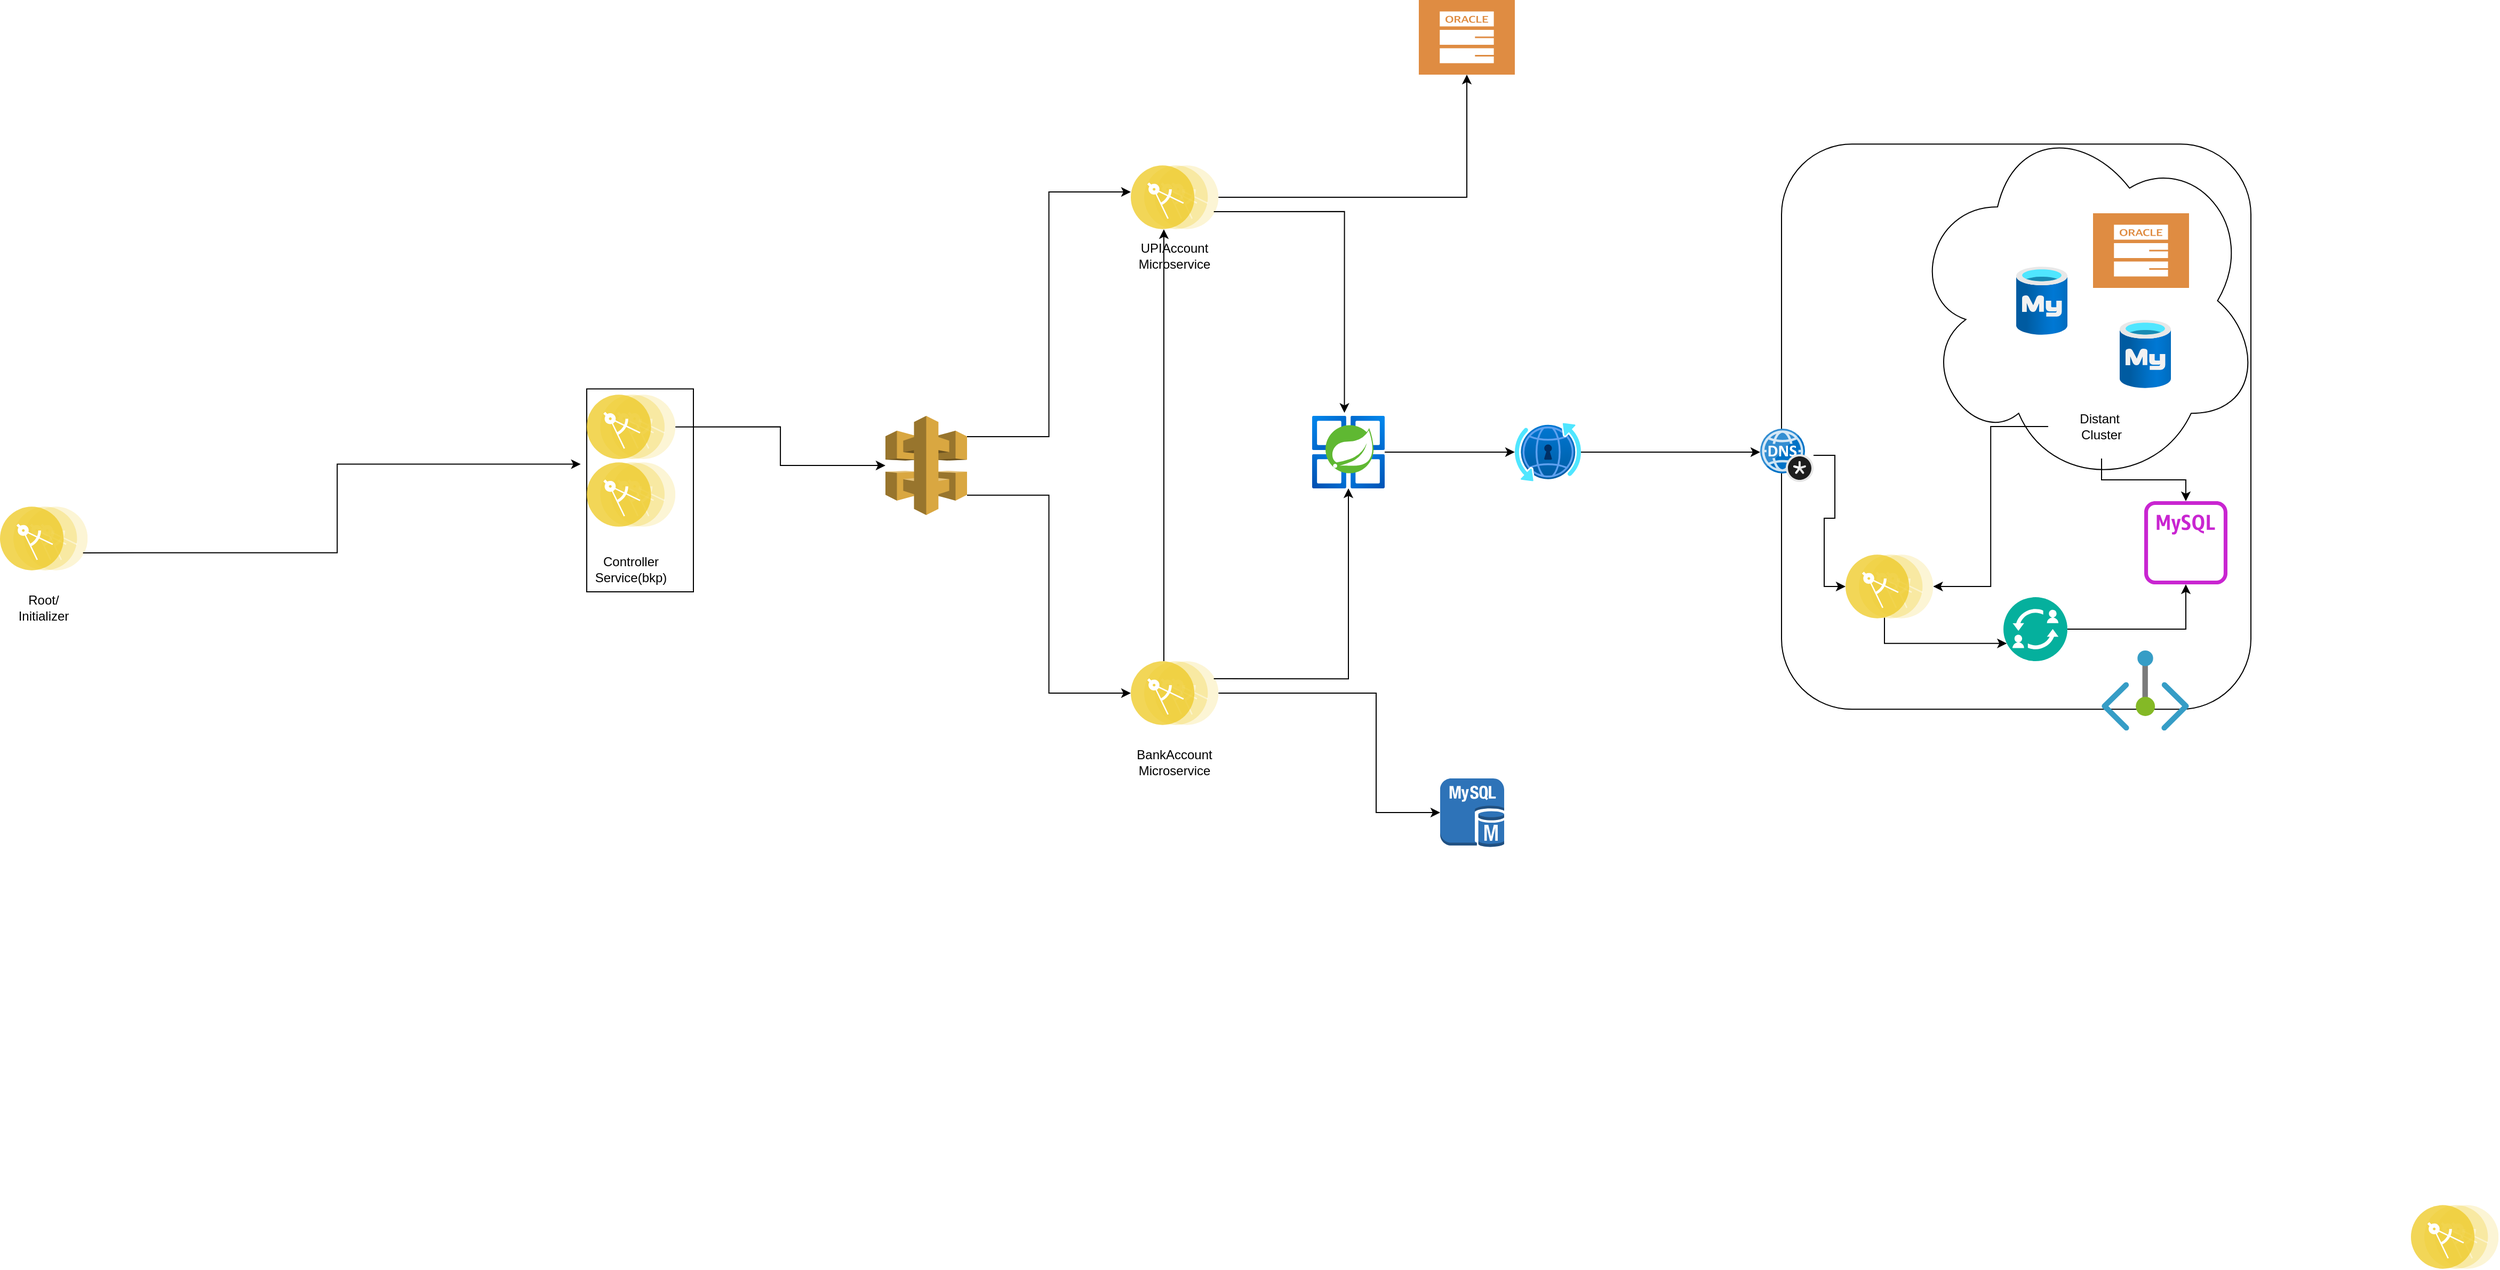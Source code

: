<mxfile version="22.0.2" type="device">
  <diagram name="Page-1" id="8RWkLqyZKl_GUs2LjY9h">
    <mxGraphModel dx="2440" dy="836" grid="1" gridSize="10" guides="1" tooltips="1" connect="1" arrows="1" fold="1" page="1" pageScale="1" pageWidth="827" pageHeight="1169" math="0" shadow="0">
      <root>
        <mxCell id="0" />
        <mxCell id="1" parent="0" />
        <mxCell id="c8ZAYchGEjXrifuaUR9K-16" value="" style="rounded=1;whiteSpace=wrap;html=1;movable=0;resizable=0;rotatable=0;deletable=0;editable=0;locked=1;connectable=0;" parent="1" vertex="1">
          <mxGeometry x="1130" y="185.17" width="440" height="530" as="geometry" />
        </mxCell>
        <mxCell id="c8ZAYchGEjXrifuaUR9K-5" style="edgeStyle=orthogonalEdgeStyle;rounded=0;orthogonalLoop=1;jettySize=auto;html=1;exitX=1;exitY=0.5;exitDx=0;exitDy=0;movable=0;resizable=0;rotatable=0;deletable=0;editable=0;locked=1;connectable=0;" parent="1" source="1-X1V24veuv_iXKHL1sz-1" target="1-X1V24veuv_iXKHL1sz-2" edge="1">
          <mxGeometry relative="1" as="geometry">
            <mxPoint x="740" y="230" as="targetPoint" />
          </mxGeometry>
        </mxCell>
        <mxCell id="1-X1V24veuv_iXKHL1sz-2" value="" style="sketch=0;pointerEvents=1;shadow=0;dashed=0;html=1;strokeColor=none;fillColor=#DF8C42;labelPosition=center;verticalLabelPosition=bottom;verticalAlign=top;align=center;outlineConnect=0;shape=mxgraph.veeam2.oracle_db;movable=0;resizable=0;rotatable=0;deletable=0;editable=0;locked=1;connectable=0;" parent="1" vertex="1">
          <mxGeometry x="790" y="50" width="90" height="70" as="geometry" />
        </mxCell>
        <mxCell id="1-X1V24veuv_iXKHL1sz-7" value="" style="group;movable=0;resizable=0;rotatable=0;deletable=0;editable=0;locked=1;connectable=0;" parent="1" vertex="1" connectable="0">
          <mxGeometry x="520" y="205" width="82.2" height="100" as="geometry" />
        </mxCell>
        <object label="" placeholders="1" UpiMicroService="UPI and Account mana" id="1-X1V24veuv_iXKHL1sz-1">
          <mxCell style="image;aspect=fixed;perimeter=ellipsePerimeter;html=1;align=center;shadow=0;dashed=0;fontColor=#4277BB;labelBackgroundColor=default;fontSize=12;spacingTop=3;image=img/lib/ibm/applications/microservice.svg;imageBackground=none;movable=0;resizable=0;rotatable=0;deletable=0;editable=0;locked=1;connectable=0;" parent="1-X1V24veuv_iXKHL1sz-7" vertex="1">
            <mxGeometry width="82.2" height="60" as="geometry" />
          </mxCell>
        </object>
        <mxCell id="1-X1V24veuv_iXKHL1sz-6" value="UPIAccount&lt;br&gt;Microservice" style="text;html=1;strokeColor=none;fillColor=none;align=center;verticalAlign=middle;whiteSpace=wrap;rounded=0;movable=0;resizable=0;rotatable=0;deletable=0;editable=0;locked=1;connectable=0;" parent="1-X1V24veuv_iXKHL1sz-7" vertex="1">
          <mxGeometry x="11.1" y="70" width="60" height="30" as="geometry" />
        </mxCell>
        <object label="" Port="8082&#xa;8082" id="1-X1V24veuv_iXKHL1sz-17">
          <mxCell style="group;movable=0;resizable=0;rotatable=0;deletable=0;editable=0;locked=1;connectable=0;" parent="1" vertex="1" connectable="0">
            <mxGeometry x="520" y="670" width="82.2" height="110" as="geometry" />
          </mxCell>
        </object>
        <mxCell id="1-X1V24veuv_iXKHL1sz-4" value="" style="image;aspect=fixed;perimeter=ellipsePerimeter;html=1;align=center;shadow=0;dashed=0;fontColor=#4277BB;labelBackgroundColor=default;fontSize=12;spacingTop=3;image=img/lib/ibm/applications/microservice.svg;movable=0;resizable=0;rotatable=0;deletable=0;editable=0;locked=1;connectable=0;" parent="1-X1V24veuv_iXKHL1sz-17" vertex="1">
          <mxGeometry width="82.2" height="60.0" as="geometry" />
        </mxCell>
        <mxCell id="1-X1V24veuv_iXKHL1sz-16" value="BankAccount&lt;br&gt;Microservice" style="text;html=1;strokeColor=none;fillColor=none;align=center;verticalAlign=middle;whiteSpace=wrap;rounded=0;movable=0;resizable=0;rotatable=0;deletable=0;editable=0;locked=1;connectable=0;" parent="1-X1V24veuv_iXKHL1sz-17" vertex="1">
          <mxGeometry x="11.1" y="80" width="60.0" height="30" as="geometry" />
        </mxCell>
        <mxCell id="1-X1V24veuv_iXKHL1sz-19" value="" style="outlineConnect=0;dashed=0;verticalLabelPosition=bottom;verticalAlign=top;align=center;html=1;shape=mxgraph.aws3.mysql_db_instance;fillColor=#2E73B8;gradientColor=none;movable=0;resizable=0;rotatable=0;deletable=0;editable=0;locked=1;connectable=0;" parent="1" vertex="1">
          <mxGeometry x="810" y="780" width="60" height="64.5" as="geometry" />
        </mxCell>
        <mxCell id="1-X1V24veuv_iXKHL1sz-24" style="edgeStyle=orthogonalEdgeStyle;rounded=0;orthogonalLoop=1;jettySize=auto;html=1;exitX=1;exitY=0.5;exitDx=0;exitDy=0;movable=0;resizable=0;rotatable=0;deletable=0;editable=0;locked=1;connectable=0;" parent="1" source="1-X1V24veuv_iXKHL1sz-4" target="1-X1V24veuv_iXKHL1sz-19" edge="1">
          <mxGeometry relative="1" as="geometry">
            <Array as="points">
              <mxPoint x="750" y="700" />
              <mxPoint x="750" y="812" />
            </Array>
          </mxGeometry>
        </mxCell>
        <mxCell id="izn5pz2SDdwjP5dMOEnq-3" value="" style="group;movable=0;resizable=0;rotatable=0;deletable=0;editable=0;locked=1;connectable=0;" parent="1" vertex="1" connectable="0">
          <mxGeometry x="-540" y="525" width="82.2" height="120" as="geometry" />
        </mxCell>
        <mxCell id="izn5pz2SDdwjP5dMOEnq-1" value="" style="image;aspect=fixed;perimeter=ellipsePerimeter;html=1;align=center;shadow=0;dashed=0;fontColor=#4277BB;labelBackgroundColor=default;fontSize=12;spacingTop=3;image=img/lib/ibm/applications/microservice.svg;movable=0;resizable=0;rotatable=0;deletable=0;editable=0;locked=1;connectable=0;" parent="izn5pz2SDdwjP5dMOEnq-3" vertex="1">
          <mxGeometry width="82.2" height="60" as="geometry" />
        </mxCell>
        <mxCell id="izn5pz2SDdwjP5dMOEnq-2" value="Root/&lt;br&gt;Initializer" style="text;html=1;strokeColor=none;fillColor=none;align=center;verticalAlign=middle;whiteSpace=wrap;rounded=0;movable=0;resizable=0;rotatable=0;deletable=0;editable=0;locked=1;connectable=0;" parent="izn5pz2SDdwjP5dMOEnq-3" vertex="1">
          <mxGeometry x="11.1" y="80" width="60" height="30" as="geometry" />
        </mxCell>
        <mxCell id="izn5pz2SDdwjP5dMOEnq-12" value="" style="group;movable=0;resizable=0;rotatable=0;deletable=0;editable=0;locked=1;connectable=0;" parent="1" vertex="1" connectable="0">
          <mxGeometry x="10" y="420" width="100" height="185" as="geometry" />
        </mxCell>
        <mxCell id="izn5pz2SDdwjP5dMOEnq-9" value="" style="rounded=0;whiteSpace=wrap;html=1;container=0;movable=0;resizable=0;rotatable=0;deletable=0;editable=0;locked=1;connectable=0;" parent="izn5pz2SDdwjP5dMOEnq-12" vertex="1">
          <mxGeometry y="-5.286" width="100.0" height="190.286" as="geometry" />
        </mxCell>
        <mxCell id="izn5pz2SDdwjP5dMOEnq-4" value="" style="image;aspect=fixed;perimeter=ellipsePerimeter;html=1;align=center;shadow=0;dashed=0;fontColor=#4277BB;labelBackgroundColor=default;fontSize=12;spacingTop=3;image=img/lib/ibm/applications/microservice.svg;movable=0;resizable=0;rotatable=0;deletable=0;editable=0;locked=1;connectable=0;container=0;" parent="izn5pz2SDdwjP5dMOEnq-12" vertex="1">
          <mxGeometry y="63.429" width="83.114" height="60.667" as="geometry" />
        </mxCell>
        <mxCell id="izn5pz2SDdwjP5dMOEnq-5" value="" style="image;aspect=fixed;perimeter=ellipsePerimeter;html=1;align=center;shadow=0;dashed=0;fontColor=#4277BB;labelBackgroundColor=default;fontSize=12;spacingTop=3;image=img/lib/ibm/applications/microservice.svg;movable=0;resizable=0;rotatable=0;deletable=0;editable=0;locked=1;connectable=0;container=0;" parent="izn5pz2SDdwjP5dMOEnq-12" vertex="1">
          <mxGeometry width="83.114" height="60.667" as="geometry" />
        </mxCell>
        <mxCell id="izn5pz2SDdwjP5dMOEnq-6" value="Controller&lt;br&gt;Service(bkp)" style="text;html=1;strokeColor=none;fillColor=none;align=center;verticalAlign=middle;whiteSpace=wrap;rounded=0;movable=0;resizable=0;rotatable=0;deletable=0;editable=0;locked=1;connectable=0;container=0;" parent="izn5pz2SDdwjP5dMOEnq-12" vertex="1">
          <mxGeometry x="11.223" y="148" width="60.667" height="31.714" as="geometry" />
        </mxCell>
        <mxCell id="c8ZAYchGEjXrifuaUR9K-1" style="edgeStyle=elbowEdgeStyle;rounded=0;orthogonalLoop=1;jettySize=auto;html=1;entryX=0.377;entryY=1;entryDx=0;entryDy=0;entryPerimeter=0;movable=0;resizable=0;rotatable=0;deletable=0;editable=0;locked=1;connectable=0;elbow=vertical;" parent="1" target="1-X1V24veuv_iXKHL1sz-1" edge="1">
          <mxGeometry relative="1" as="geometry">
            <mxPoint x="551" y="670" as="sourcePoint" />
          </mxGeometry>
        </mxCell>
        <mxCell id="c8ZAYchGEjXrifuaUR9K-17" style="edgeStyle=orthogonalEdgeStyle;rounded=0;orthogonalLoop=1;jettySize=auto;html=1;movable=0;resizable=0;rotatable=0;deletable=0;editable=0;locked=1;connectable=0;" parent="1" source="c8ZAYchGEjXrifuaUR9K-6" target="c8ZAYchGEjXrifuaUR9K-10" edge="1">
          <mxGeometry relative="1" as="geometry" />
        </mxCell>
        <mxCell id="c8ZAYchGEjXrifuaUR9K-6" value="" style="image;aspect=fixed;html=1;points=[];align=center;fontSize=12;image=img/lib/azure2/compute/Azure_Spring_Cloud.svg;movable=0;resizable=0;rotatable=0;deletable=0;editable=0;locked=1;connectable=0;" parent="1" vertex="1">
          <mxGeometry x="690" y="440" width="68" height="68" as="geometry" />
        </mxCell>
        <mxCell id="uEstEq5NjLI4VqeBIMS0-9" style="edgeStyle=orthogonalEdgeStyle;rounded=0;orthogonalLoop=1;jettySize=auto;html=1;entryX=0;entryY=0.5;entryDx=0;entryDy=0;movable=0;resizable=0;rotatable=0;deletable=0;editable=0;locked=1;connectable=0;" parent="1" source="c8ZAYchGEjXrifuaUR9K-9" target="uEstEq5NjLI4VqeBIMS0-8" edge="1">
          <mxGeometry relative="1" as="geometry" />
        </mxCell>
        <mxCell id="c8ZAYchGEjXrifuaUR9K-9" value="" style="image;sketch=0;aspect=fixed;html=1;points=[];align=center;fontSize=12;image=img/lib/mscae/DNS_Private_Zones.svg;movable=0;resizable=0;rotatable=0;deletable=0;editable=0;locked=1;connectable=0;" parent="1" vertex="1">
          <mxGeometry x="1110" y="452" width="50" height="50" as="geometry" />
        </mxCell>
        <mxCell id="c8ZAYchGEjXrifuaUR9K-10" value="" style="image;aspect=fixed;html=1;points=[];align=center;fontSize=12;image=img/lib/azure2/networking/DNS_Private_Resolver.svg;movable=0;resizable=0;rotatable=0;deletable=0;editable=0;locked=1;connectable=0;" parent="1" vertex="1">
          <mxGeometry x="880" y="446.64" width="62" height="54.71" as="geometry" />
        </mxCell>
        <mxCell id="c8ZAYchGEjXrifuaUR9K-11" value="" style="image;aspect=fixed;html=1;points=[];align=center;fontSize=12;image=img/lib/azure2/networking/Private_Endpoint.svg;movable=0;resizable=0;rotatable=0;deletable=0;editable=0;locked=1;connectable=0;" parent="1" vertex="1">
          <mxGeometry x="1430" y="660" width="82" height="75.17" as="geometry" />
        </mxCell>
        <mxCell id="c8ZAYchGEjXrifuaUR9K-18" style="edgeStyle=orthogonalEdgeStyle;rounded=0;orthogonalLoop=1;jettySize=auto;html=1;exitX=1;exitY=0.75;exitDx=0;exitDy=0;entryX=0.445;entryY=-0.042;entryDx=0;entryDy=0;entryPerimeter=0;movable=0;resizable=0;rotatable=0;deletable=0;editable=0;locked=1;connectable=0;" parent="1" source="1-X1V24veuv_iXKHL1sz-1" target="c8ZAYchGEjXrifuaUR9K-6" edge="1">
          <mxGeometry relative="1" as="geometry">
            <mxPoint x="680" y="480" as="targetPoint" />
          </mxGeometry>
        </mxCell>
        <mxCell id="c8ZAYchGEjXrifuaUR9K-19" style="edgeStyle=orthogonalEdgeStyle;rounded=0;orthogonalLoop=1;jettySize=auto;html=1;exitX=1;exitY=0.25;exitDx=0;exitDy=0;movable=0;resizable=0;rotatable=0;deletable=0;editable=0;locked=1;connectable=0;" parent="1" source="1-X1V24veuv_iXKHL1sz-4" target="c8ZAYchGEjXrifuaUR9K-6" edge="1">
          <mxGeometry relative="1" as="geometry" />
        </mxCell>
        <mxCell id="c8ZAYchGEjXrifuaUR9K-23" style="edgeStyle=orthogonalEdgeStyle;rounded=0;orthogonalLoop=1;jettySize=auto;html=1;entryX=0;entryY=0.44;entryDx=0;entryDy=0;entryPerimeter=0;movable=0;resizable=0;rotatable=0;deletable=0;editable=0;locked=1;connectable=0;" parent="1" source="c8ZAYchGEjXrifuaUR9K-10" target="c8ZAYchGEjXrifuaUR9K-9" edge="1">
          <mxGeometry relative="1" as="geometry" />
        </mxCell>
        <mxCell id="uEstEq5NjLI4VqeBIMS0-5" value="" style="ellipse;shape=cloud;whiteSpace=wrap;html=1;movable=0;resizable=0;rotatable=0;deletable=0;editable=0;locked=1;connectable=0;" parent="1" vertex="1">
          <mxGeometry x="1250" y="156" width="330" height="352" as="geometry" />
        </mxCell>
        <mxCell id="uEstEq5NjLI4VqeBIMS0-1" value="" style="image;aspect=fixed;html=1;points=[];align=center;fontSize=12;image=img/lib/azure2/databases/Azure_Database_MySQL_Server.svg;movable=0;resizable=0;rotatable=0;deletable=0;editable=0;locked=1;connectable=0;" parent="1" vertex="1">
          <mxGeometry x="1447" y="350" width="48" height="64" as="geometry" />
        </mxCell>
        <mxCell id="uEstEq5NjLI4VqeBIMS0-3" value="" style="image;aspect=fixed;html=1;points=[];align=center;fontSize=12;image=img/lib/azure2/databases/Azure_Database_MySQL_Server.svg;movable=0;resizable=0;rotatable=0;deletable=0;editable=0;locked=1;connectable=0;" parent="1" vertex="1">
          <mxGeometry x="1350" y="300" width="48" height="64" as="geometry" />
        </mxCell>
        <mxCell id="uEstEq5NjLI4VqeBIMS0-4" value="" style="sketch=0;pointerEvents=1;shadow=0;dashed=0;html=1;strokeColor=none;fillColor=#DF8C42;labelPosition=center;verticalLabelPosition=bottom;verticalAlign=top;align=center;outlineConnect=0;shape=mxgraph.veeam2.oracle_db;movable=0;resizable=0;rotatable=0;deletable=0;editable=0;locked=1;connectable=0;" parent="1" vertex="1">
          <mxGeometry x="1422" y="250" width="90" height="70" as="geometry" />
        </mxCell>
        <mxCell id="uEstEq5NjLI4VqeBIMS0-11" style="edgeStyle=orthogonalEdgeStyle;rounded=0;orthogonalLoop=1;jettySize=auto;html=1;entryX=1;entryY=0.5;entryDx=0;entryDy=0;movable=0;resizable=0;rotatable=0;deletable=0;editable=0;locked=1;connectable=0;" parent="1" source="uEstEq5NjLI4VqeBIMS0-7" target="uEstEq5NjLI4VqeBIMS0-8" edge="1">
          <mxGeometry relative="1" as="geometry" />
        </mxCell>
        <mxCell id="uEstEq5NjLI4VqeBIMS0-17" style="edgeStyle=orthogonalEdgeStyle;rounded=0;orthogonalLoop=1;jettySize=auto;html=1;exitX=0.5;exitY=1;exitDx=0;exitDy=0;movable=0;resizable=0;rotatable=0;deletable=0;editable=0;locked=1;connectable=0;" parent="1" source="uEstEq5NjLI4VqeBIMS0-7" target="uEstEq5NjLI4VqeBIMS0-15" edge="1">
          <mxGeometry relative="1" as="geometry" />
        </mxCell>
        <mxCell id="uEstEq5NjLI4VqeBIMS0-7" value="Distant&amp;nbsp;&lt;br&gt;Cluster" style="text;html=1;strokeColor=none;fillColor=none;align=center;verticalAlign=middle;whiteSpace=wrap;rounded=0;movable=0;resizable=0;rotatable=0;deletable=0;editable=0;locked=1;connectable=0;" parent="1" vertex="1">
          <mxGeometry x="1380" y="420" width="100" height="60" as="geometry" />
        </mxCell>
        <mxCell id="uEstEq5NjLI4VqeBIMS0-19" style="edgeStyle=orthogonalEdgeStyle;rounded=0;orthogonalLoop=1;jettySize=auto;html=1;entryX=0;entryY=0.75;entryDx=0;entryDy=0;exitX=0.444;exitY=0.987;exitDx=0;exitDy=0;exitPerimeter=0;movable=0;resizable=0;rotatable=0;deletable=0;editable=0;locked=1;connectable=0;" parent="1" source="uEstEq5NjLI4VqeBIMS0-8" target="uEstEq5NjLI4VqeBIMS0-13" edge="1">
          <mxGeometry relative="1" as="geometry" />
        </mxCell>
        <mxCell id="uEstEq5NjLI4VqeBIMS0-8" value="" style="image;aspect=fixed;perimeter=ellipsePerimeter;html=1;align=center;shadow=0;dashed=0;fontColor=#4277BB;labelBackgroundColor=default;fontSize=12;spacingTop=3;image=img/lib/ibm/applications/microservice.svg;movable=0;resizable=0;rotatable=0;deletable=0;editable=0;locked=1;connectable=0;" parent="1" vertex="1">
          <mxGeometry x="1190" y="570" width="82.2" height="60" as="geometry" />
        </mxCell>
        <mxCell id="uEstEq5NjLI4VqeBIMS0-16" style="edgeStyle=orthogonalEdgeStyle;rounded=0;orthogonalLoop=1;jettySize=auto;html=1;exitX=1;exitY=0.5;exitDx=0;exitDy=0;movable=0;resizable=0;rotatable=0;deletable=0;editable=0;locked=1;connectable=0;" parent="1" source="uEstEq5NjLI4VqeBIMS0-13" target="uEstEq5NjLI4VqeBIMS0-15" edge="1">
          <mxGeometry relative="1" as="geometry" />
        </mxCell>
        <mxCell id="uEstEq5NjLI4VqeBIMS0-13" value="" style="image;aspect=fixed;perimeter=ellipsePerimeter;html=1;align=center;shadow=0;dashed=0;fontColor=#4277BB;labelBackgroundColor=default;fontSize=12;spacingTop=3;image=img/lib/ibm/blockchain/transaction_manager.svg;movable=0;resizable=0;rotatable=0;deletable=0;editable=0;locked=1;connectable=0;" parent="1" vertex="1">
          <mxGeometry x="1338" y="610" width="60" height="60" as="geometry" />
        </mxCell>
        <mxCell id="uEstEq5NjLI4VqeBIMS0-15" value="" style="sketch=0;outlineConnect=0;fontColor=#232F3E;gradientColor=none;fillColor=#C925D1;strokeColor=none;dashed=0;verticalLabelPosition=bottom;verticalAlign=top;align=center;html=1;fontSize=12;fontStyle=0;aspect=fixed;pointerEvents=1;shape=mxgraph.aws4.rds_mysql_instance_alt;movable=0;resizable=0;rotatable=0;deletable=0;editable=0;locked=1;connectable=0;" parent="1" vertex="1">
          <mxGeometry x="1470" y="520" width="78" height="78" as="geometry" />
        </mxCell>
        <mxCell id="qTpmtZvO6gEZ0XV86pZq-4" value="" style="image;aspect=fixed;perimeter=ellipsePerimeter;html=1;align=center;shadow=0;dashed=0;fontColor=#4277BB;labelBackgroundColor=default;fontSize=12;spacingTop=3;image=img/lib/ibm/applications/microservice.svg;" parent="1" vertex="1">
          <mxGeometry x="1720" y="1180" width="82.2" height="60" as="geometry" />
        </mxCell>
        <mxCell id="qTpmtZvO6gEZ0XV86pZq-11" style="edgeStyle=orthogonalEdgeStyle;rounded=0;orthogonalLoop=1;jettySize=auto;html=1;exitX=1;exitY=0.21;exitDx=0;exitDy=0;exitPerimeter=0;entryX=0;entryY=0.25;entryDx=0;entryDy=0;movable=0;resizable=0;rotatable=0;deletable=0;editable=0;locked=1;connectable=0;" parent="1" source="qTpmtZvO6gEZ0XV86pZq-5" target="1-X1V24veuv_iXKHL1sz-7" edge="1">
          <mxGeometry relative="1" as="geometry" />
        </mxCell>
        <mxCell id="qTpmtZvO6gEZ0XV86pZq-12" style="edgeStyle=orthogonalEdgeStyle;rounded=0;orthogonalLoop=1;jettySize=auto;html=1;exitX=1;exitY=0.8;exitDx=0;exitDy=0;exitPerimeter=0;entryX=0;entryY=0.5;entryDx=0;entryDy=0;movable=0;resizable=0;rotatable=0;deletable=0;editable=0;locked=1;connectable=0;" parent="1" source="qTpmtZvO6gEZ0XV86pZq-5" target="1-X1V24veuv_iXKHL1sz-4" edge="1">
          <mxGeometry relative="1" as="geometry" />
        </mxCell>
        <mxCell id="qTpmtZvO6gEZ0XV86pZq-5" value="" style="outlineConnect=0;dashed=0;verticalLabelPosition=bottom;verticalAlign=top;align=center;html=1;shape=mxgraph.aws3.api_gateway;fillColor=#D9A741;gradientColor=none;movable=0;resizable=0;rotatable=0;deletable=0;editable=0;locked=1;connectable=0;" parent="1" vertex="1">
          <mxGeometry x="290" y="440" width="76.5" height="93" as="geometry" />
        </mxCell>
        <mxCell id="qTpmtZvO6gEZ0XV86pZq-6" style="edgeStyle=orthogonalEdgeStyle;rounded=0;orthogonalLoop=1;jettySize=auto;html=1;exitX=1;exitY=0.75;exitDx=0;exitDy=0;entryX=-0.068;entryY=0.031;entryDx=0;entryDy=0;entryPerimeter=0;movable=0;resizable=0;rotatable=0;deletable=0;editable=0;locked=1;connectable=0;" parent="1" source="izn5pz2SDdwjP5dMOEnq-1" target="izn5pz2SDdwjP5dMOEnq-4" edge="1">
          <mxGeometry relative="1" as="geometry" />
        </mxCell>
        <mxCell id="qTpmtZvO6gEZ0XV86pZq-8" style="edgeStyle=orthogonalEdgeStyle;rounded=0;orthogonalLoop=1;jettySize=auto;html=1;exitX=1;exitY=0.5;exitDx=0;exitDy=0;movable=0;resizable=0;rotatable=0;deletable=0;editable=0;locked=1;connectable=0;" parent="1" source="izn5pz2SDdwjP5dMOEnq-5" target="qTpmtZvO6gEZ0XV86pZq-5" edge="1">
          <mxGeometry relative="1" as="geometry" />
        </mxCell>
      </root>
    </mxGraphModel>
  </diagram>
</mxfile>
